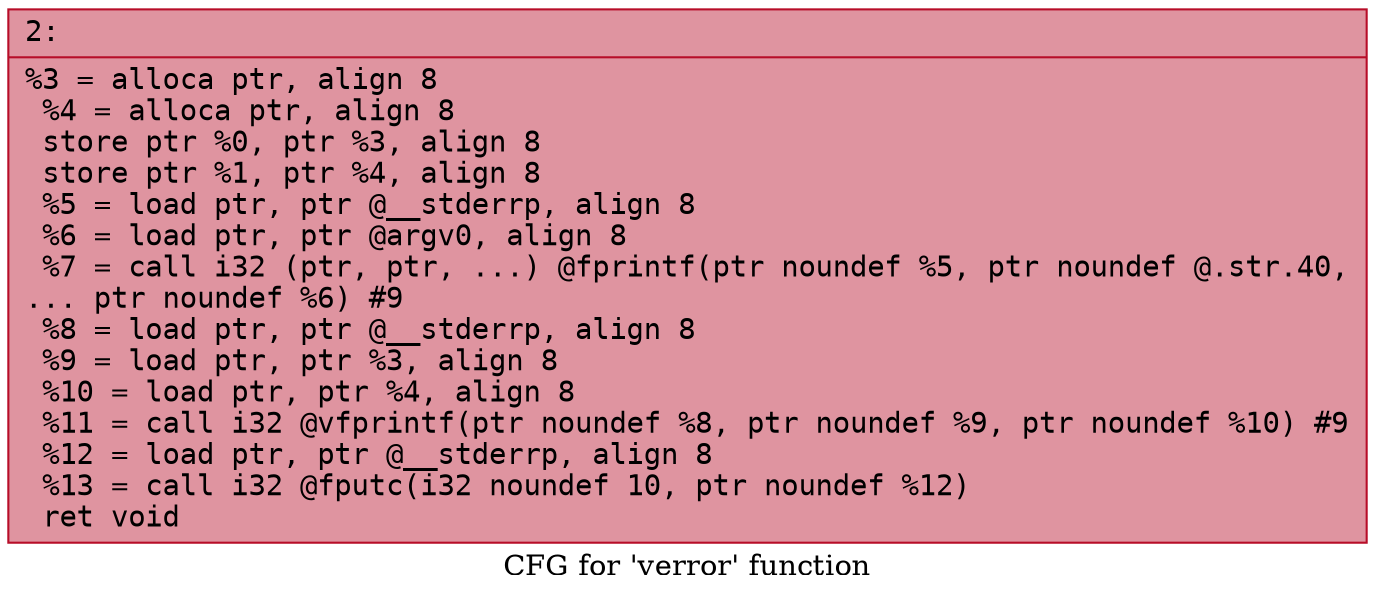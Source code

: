 digraph "CFG for 'verror' function" {
	label="CFG for 'verror' function";

	Node0x600002e74af0 [shape=record,color="#b70d28ff", style=filled, fillcolor="#b70d2870" fontname="Courier",label="{2:\l|  %3 = alloca ptr, align 8\l  %4 = alloca ptr, align 8\l  store ptr %0, ptr %3, align 8\l  store ptr %1, ptr %4, align 8\l  %5 = load ptr, ptr @__stderrp, align 8\l  %6 = load ptr, ptr @argv0, align 8\l  %7 = call i32 (ptr, ptr, ...) @fprintf(ptr noundef %5, ptr noundef @.str.40,\l... ptr noundef %6) #9\l  %8 = load ptr, ptr @__stderrp, align 8\l  %9 = load ptr, ptr %3, align 8\l  %10 = load ptr, ptr %4, align 8\l  %11 = call i32 @vfprintf(ptr noundef %8, ptr noundef %9, ptr noundef %10) #9\l  %12 = load ptr, ptr @__stderrp, align 8\l  %13 = call i32 @fputc(i32 noundef 10, ptr noundef %12)\l  ret void\l}"];
}
